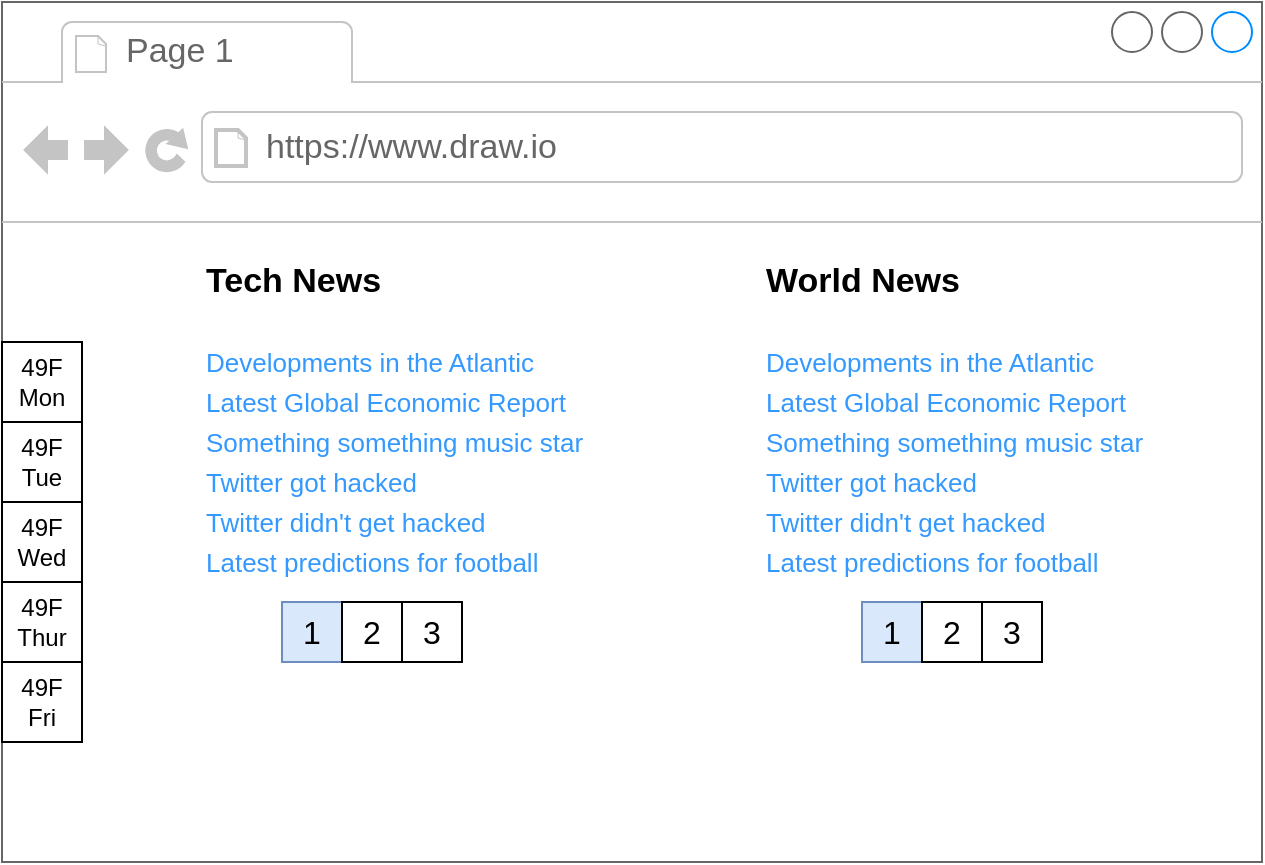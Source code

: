 <mxfile version="12.4.3" type="github" pages="8">
  <diagram id="g-8aUn-yCLQlOlD1rf04" name="01 - mockup">
    <mxGraphModel dx="995" dy="478" grid="1" gridSize="10" guides="1" tooltips="1" connect="1" arrows="1" fold="1" page="1" pageScale="1" pageWidth="1920" pageHeight="1200" math="0" shadow="0">
      <root>
        <mxCell id="0"/>
        <mxCell id="1" parent="0"/>
        <mxCell id="7k7S9Wrkfu1JMB76o6uD-1" value="" style="strokeWidth=1;shadow=0;dashed=0;align=center;html=1;shape=mxgraph.mockup.containers.browserWindow;rSize=0;strokeColor=#666666;strokeColor2=#008cff;strokeColor3=#c4c4c4;mainText=,;recursiveResize=0;" vertex="1" parent="1">
          <mxGeometry x="320" y="140" width="630" height="430" as="geometry"/>
        </mxCell>
        <mxCell id="7k7S9Wrkfu1JMB76o6uD-2" value="Page 1" style="strokeWidth=1;shadow=0;dashed=0;align=center;html=1;shape=mxgraph.mockup.containers.anchor;fontSize=17;fontColor=#666666;align=left;" vertex="1" parent="7k7S9Wrkfu1JMB76o6uD-1">
          <mxGeometry x="60" y="12" width="110" height="26" as="geometry"/>
        </mxCell>
        <mxCell id="7k7S9Wrkfu1JMB76o6uD-3" value="https://www.draw.io" style="strokeWidth=1;shadow=0;dashed=0;align=center;html=1;shape=mxgraph.mockup.containers.anchor;rSize=0;fontSize=17;fontColor=#666666;align=left;" vertex="1" parent="7k7S9Wrkfu1JMB76o6uD-1">
          <mxGeometry x="130" y="60" width="250" height="26" as="geometry"/>
        </mxCell>
        <mxCell id="7k7S9Wrkfu1JMB76o6uD-4" value="Tech News" style="text;html=1;strokeColor=none;fillColor=none;align=left;verticalAlign=middle;whiteSpace=wrap;rounded=0;fontStyle=1;fontSize=17;" vertex="1" parent="7k7S9Wrkfu1JMB76o6uD-1">
          <mxGeometry x="100" y="130" width="230" height="20" as="geometry"/>
        </mxCell>
        <mxCell id="7k7S9Wrkfu1JMB76o6uD-5" value="Developments in the Atlantic" style="text;html=1;strokeColor=none;fillColor=none;align=left;verticalAlign=middle;whiteSpace=wrap;rounded=0;fontSize=13;fontColor=#3399FF;" vertex="1" parent="7k7S9Wrkfu1JMB76o6uD-1">
          <mxGeometry x="100" y="170" width="200" height="20" as="geometry"/>
        </mxCell>
        <mxCell id="7k7S9Wrkfu1JMB76o6uD-6" value="Latest Global Economic Report" style="text;html=1;strokeColor=none;fillColor=none;align=left;verticalAlign=middle;whiteSpace=wrap;rounded=0;fontSize=13;fontColor=#3399FF;" vertex="1" parent="7k7S9Wrkfu1JMB76o6uD-1">
          <mxGeometry x="100" y="190" width="200" height="20" as="geometry"/>
        </mxCell>
        <mxCell id="7k7S9Wrkfu1JMB76o6uD-7" value="Something something music star" style="text;html=1;strokeColor=none;fillColor=none;align=left;verticalAlign=middle;whiteSpace=wrap;rounded=0;fontSize=13;fontColor=#3399FF;" vertex="1" parent="7k7S9Wrkfu1JMB76o6uD-1">
          <mxGeometry x="100" y="210" width="200" height="20" as="geometry"/>
        </mxCell>
        <mxCell id="7k7S9Wrkfu1JMB76o6uD-8" value="Twitter got hacked" style="text;html=1;strokeColor=none;fillColor=none;align=left;verticalAlign=middle;whiteSpace=wrap;rounded=0;fontSize=13;fontColor=#3399FF;" vertex="1" parent="7k7S9Wrkfu1JMB76o6uD-1">
          <mxGeometry x="100" y="230" width="200" height="20" as="geometry"/>
        </mxCell>
        <mxCell id="7k7S9Wrkfu1JMB76o6uD-9" value="Twitter didn&#39;t get hacked" style="text;html=1;strokeColor=none;fillColor=none;align=left;verticalAlign=middle;whiteSpace=wrap;rounded=0;fontSize=13;fontColor=#3399FF;" vertex="1" parent="7k7S9Wrkfu1JMB76o6uD-1">
          <mxGeometry x="100" y="250" width="200" height="20" as="geometry"/>
        </mxCell>
        <mxCell id="7k7S9Wrkfu1JMB76o6uD-10" value="Latest predictions for football" style="text;html=1;strokeColor=none;fillColor=none;align=left;verticalAlign=middle;whiteSpace=wrap;rounded=0;fontSize=13;fontColor=#3399FF;" vertex="1" parent="7k7S9Wrkfu1JMB76o6uD-1">
          <mxGeometry x="100" y="270" width="200" height="20" as="geometry"/>
        </mxCell>
        <mxCell id="ZcnqVWj34kaJ8Non3Mdq-1" value="World News" style="text;html=1;strokeColor=none;fillColor=none;align=left;verticalAlign=middle;whiteSpace=wrap;rounded=0;fontStyle=1;fontSize=17;" vertex="1" parent="7k7S9Wrkfu1JMB76o6uD-1">
          <mxGeometry x="380" y="130" width="230" height="20" as="geometry"/>
        </mxCell>
        <mxCell id="ZcnqVWj34kaJ8Non3Mdq-2" value="Developments in the Atlantic" style="text;html=1;strokeColor=none;fillColor=none;align=left;verticalAlign=middle;whiteSpace=wrap;rounded=0;fontSize=13;fontColor=#3399FF;" vertex="1" parent="7k7S9Wrkfu1JMB76o6uD-1">
          <mxGeometry x="380" y="170" width="200" height="20" as="geometry"/>
        </mxCell>
        <mxCell id="ZcnqVWj34kaJ8Non3Mdq-3" value="Latest Global Economic Report" style="text;html=1;strokeColor=none;fillColor=none;align=left;verticalAlign=middle;whiteSpace=wrap;rounded=0;fontSize=13;fontColor=#3399FF;" vertex="1" parent="7k7S9Wrkfu1JMB76o6uD-1">
          <mxGeometry x="380" y="190" width="200" height="20" as="geometry"/>
        </mxCell>
        <mxCell id="ZcnqVWj34kaJ8Non3Mdq-4" value="Something something music star" style="text;html=1;strokeColor=none;fillColor=none;align=left;verticalAlign=middle;whiteSpace=wrap;rounded=0;fontSize=13;fontColor=#3399FF;" vertex="1" parent="7k7S9Wrkfu1JMB76o6uD-1">
          <mxGeometry x="380" y="210" width="200" height="20" as="geometry"/>
        </mxCell>
        <mxCell id="ZcnqVWj34kaJ8Non3Mdq-5" value="Twitter got hacked" style="text;html=1;strokeColor=none;fillColor=none;align=left;verticalAlign=middle;whiteSpace=wrap;rounded=0;fontSize=13;fontColor=#3399FF;" vertex="1" parent="7k7S9Wrkfu1JMB76o6uD-1">
          <mxGeometry x="380" y="230" width="200" height="20" as="geometry"/>
        </mxCell>
        <mxCell id="ZcnqVWj34kaJ8Non3Mdq-6" value="Twitter didn&#39;t get hacked" style="text;html=1;strokeColor=none;fillColor=none;align=left;verticalAlign=middle;whiteSpace=wrap;rounded=0;fontSize=13;fontColor=#3399FF;" vertex="1" parent="7k7S9Wrkfu1JMB76o6uD-1">
          <mxGeometry x="380" y="250" width="200" height="20" as="geometry"/>
        </mxCell>
        <mxCell id="ZcnqVWj34kaJ8Non3Mdq-7" value="Latest predictions for football" style="text;html=1;strokeColor=none;fillColor=none;align=left;verticalAlign=middle;whiteSpace=wrap;rounded=0;fontSize=13;fontColor=#3399FF;" vertex="1" parent="7k7S9Wrkfu1JMB76o6uD-1">
          <mxGeometry x="380" y="270" width="200" height="20" as="geometry"/>
        </mxCell>
        <mxCell id="plgwIDLF2LK-LxARxo-t-1" value="1" style="rounded=0;whiteSpace=wrap;html=1;fontSize=16;align=center;fillColor=#dae8fc;strokeColor=#6c8ebf;" vertex="1" parent="7k7S9Wrkfu1JMB76o6uD-1">
          <mxGeometry x="140" y="300" width="30" height="30" as="geometry"/>
        </mxCell>
        <mxCell id="plgwIDLF2LK-LxARxo-t-2" value="2" style="rounded=0;whiteSpace=wrap;html=1;fontSize=16;fontColor=#000000;align=center;" vertex="1" parent="7k7S9Wrkfu1JMB76o6uD-1">
          <mxGeometry x="170" y="300" width="30" height="30" as="geometry"/>
        </mxCell>
        <mxCell id="plgwIDLF2LK-LxARxo-t-3" value="3" style="rounded=0;whiteSpace=wrap;html=1;fontSize=16;fontColor=#000000;align=center;" vertex="1" parent="7k7S9Wrkfu1JMB76o6uD-1">
          <mxGeometry x="200" y="300" width="30" height="30" as="geometry"/>
        </mxCell>
        <mxCell id="plgwIDLF2LK-LxARxo-t-4" value="1" style="rounded=0;whiteSpace=wrap;html=1;fontSize=16;align=center;fillColor=#dae8fc;strokeColor=#6c8ebf;" vertex="1" parent="7k7S9Wrkfu1JMB76o6uD-1">
          <mxGeometry x="430" y="300" width="30" height="30" as="geometry"/>
        </mxCell>
        <mxCell id="plgwIDLF2LK-LxARxo-t-5" value="2" style="rounded=0;whiteSpace=wrap;html=1;fontSize=16;fontColor=#000000;align=center;" vertex="1" parent="7k7S9Wrkfu1JMB76o6uD-1">
          <mxGeometry x="460" y="300" width="30" height="30" as="geometry"/>
        </mxCell>
        <mxCell id="plgwIDLF2LK-LxARxo-t-6" value="3" style="rounded=0;whiteSpace=wrap;html=1;fontSize=16;fontColor=#000000;align=center;" vertex="1" parent="7k7S9Wrkfu1JMB76o6uD-1">
          <mxGeometry x="490" y="300" width="30" height="30" as="geometry"/>
        </mxCell>
        <mxCell id="dqYbKzwm_03rguB1i4G_-1" value="49F&lt;br style=&quot;font-size: 12px;&quot;&gt;Mon" style="rounded=0;whiteSpace=wrap;html=1;fontSize=12;fontColor=#000000;align=center;" vertex="1" parent="7k7S9Wrkfu1JMB76o6uD-1">
          <mxGeometry y="170" width="40" height="40" as="geometry"/>
        </mxCell>
        <mxCell id="dqYbKzwm_03rguB1i4G_-2" value="49F&lt;br style=&quot;font-size: 12px;&quot;&gt;Tue" style="rounded=0;whiteSpace=wrap;html=1;fontSize=12;fontColor=#000000;align=center;" vertex="1" parent="7k7S9Wrkfu1JMB76o6uD-1">
          <mxGeometry y="210" width="40" height="40" as="geometry"/>
        </mxCell>
        <mxCell id="dqYbKzwm_03rguB1i4G_-3" value="49F&lt;br style=&quot;font-size: 12px;&quot;&gt;Wed" style="rounded=0;whiteSpace=wrap;html=1;fontSize=12;fontColor=#000000;align=center;" vertex="1" parent="7k7S9Wrkfu1JMB76o6uD-1">
          <mxGeometry y="250" width="40" height="40" as="geometry"/>
        </mxCell>
        <mxCell id="dqYbKzwm_03rguB1i4G_-4" value="49F&lt;br style=&quot;font-size: 12px;&quot;&gt;Thur" style="rounded=0;whiteSpace=wrap;html=1;fontSize=12;fontColor=#000000;align=center;" vertex="1" parent="7k7S9Wrkfu1JMB76o6uD-1">
          <mxGeometry y="290" width="40" height="40" as="geometry"/>
        </mxCell>
        <mxCell id="dqYbKzwm_03rguB1i4G_-5" value="49F&lt;br style=&quot;font-size: 12px;&quot;&gt;Fri" style="rounded=0;whiteSpace=wrap;html=1;fontSize=12;fontColor=#000000;align=center;" vertex="1" parent="7k7S9Wrkfu1JMB76o6uD-1">
          <mxGeometry y="330" width="40" height="40" as="geometry"/>
        </mxCell>
      </root>
    </mxGraphModel>
  </diagram>
  <diagram name="02 - souces" id="DbKbJx4aomJnNt5FVq7H">
    <mxGraphModel dx="995" dy="478" grid="1" gridSize="10" guides="1" tooltips="1" connect="1" arrows="1" fold="1" page="1" pageScale="1" pageWidth="1920" pageHeight="1200" math="0" shadow="0">
      <root>
        <mxCell id="F1kFH90dVr8UZjHQC_4X-0"/>
        <mxCell id="F1kFH90dVr8UZjHQC_4X-1" parent="F1kFH90dVr8UZjHQC_4X-0"/>
        <mxCell id="F1kFH90dVr8UZjHQC_4X-2" value="" style="strokeWidth=1;shadow=0;dashed=0;align=center;html=1;shape=mxgraph.mockup.containers.browserWindow;rSize=0;strokeColor=#666666;strokeColor2=#008cff;strokeColor3=#c4c4c4;mainText=,;recursiveResize=0;" vertex="1" parent="F1kFH90dVr8UZjHQC_4X-1">
          <mxGeometry x="320" y="140" width="620" height="490" as="geometry"/>
        </mxCell>
        <mxCell id="F1kFH90dVr8UZjHQC_4X-3" value="Page 1" style="strokeWidth=1;shadow=0;dashed=0;align=center;html=1;shape=mxgraph.mockup.containers.anchor;fontSize=17;fontColor=#666666;align=left;" vertex="1" parent="F1kFH90dVr8UZjHQC_4X-2">
          <mxGeometry x="60" y="12" width="110" height="26" as="geometry"/>
        </mxCell>
        <mxCell id="F1kFH90dVr8UZjHQC_4X-4" value="https://www.draw.io" style="strokeWidth=1;shadow=0;dashed=0;align=center;html=1;shape=mxgraph.mockup.containers.anchor;rSize=0;fontSize=17;fontColor=#666666;align=left;" vertex="1" parent="F1kFH90dVr8UZjHQC_4X-2">
          <mxGeometry x="130" y="60" width="250" height="26" as="geometry"/>
        </mxCell>
        <mxCell id="F1kFH90dVr8UZjHQC_4X-19" value="Successfully fetched 10 articles from News API!" style="rounded=0;whiteSpace=wrap;html=1;fontSize=13;align=center;fillColor=#d5e8d4;strokeColor=#82b366;" vertex="1" parent="F1kFH90dVr8UZjHQC_4X-2">
          <mxGeometry x="410" y="380" width="200" height="50" as="geometry"/>
        </mxCell>
        <mxCell id="F1kFH90dVr8UZjHQC_4X-20" value="Failed to fetch articles from Hacker News" style="rounded=0;whiteSpace=wrap;html=1;fontSize=13;align=center;fillColor=#f8cecc;strokeColor=#b85450;" vertex="1" parent="F1kFH90dVr8UZjHQC_4X-2">
          <mxGeometry x="410" y="434.67" width="200" height="50" as="geometry"/>
        </mxCell>
        <mxCell id="F1kFH90dVr8UZjHQC_4X-22" value="" style="verticalLabelPosition=bottom;verticalAlign=top;html=1;shadow=0;dashed=0;strokeWidth=1;shape=mxgraph.ios.iDeleteApp;fillColor=#cccccc;fillColor2=#000000;strokeColor=#ffffff;fontSize=16;fontColor=#000000;align=center;" vertex="1" parent="F1kFH90dVr8UZjHQC_4X-2">
          <mxGeometry x="590" y="440" width="15" height="15" as="geometry"/>
        </mxCell>
        <mxCell id="whZvrPYI4WGM9WZDTElz-20" value="" style="verticalLabelPosition=bottom;verticalAlign=top;html=1;shadow=0;dashed=0;strokeWidth=1;shape=mxgraph.ios.iDeleteApp;fillColor=#cccccc;fillColor2=#000000;strokeColor=#ffffff;fontSize=16;fontColor=#000000;align=center;" vertex="1" parent="F1kFH90dVr8UZjHQC_4X-2">
          <mxGeometry x="590" y="380" width="15" height="15" as="geometry"/>
        </mxCell>
        <mxCell id="whZvrPYI4WGM9WZDTElz-21" value="" style="shape=curlyBracket;whiteSpace=wrap;html=1;rounded=1;fontSize=13;fontColor=#000000;align=center;rotation=90;" vertex="1" parent="F1kFH90dVr8UZjHQC_4X-2">
          <mxGeometry x="170" y="60" width="40" height="180" as="geometry"/>
        </mxCell>
        <mxCell id="whZvrPYI4WGM9WZDTElz-0" value="Tech News" style="text;html=1;strokeColor=none;fillColor=none;align=left;verticalAlign=middle;whiteSpace=wrap;rounded=0;fontStyle=1;fontSize=17;" vertex="1" parent="F1kFH90dVr8UZjHQC_4X-2">
          <mxGeometry x="100" y="130" width="230" height="20" as="geometry"/>
        </mxCell>
        <mxCell id="whZvrPYI4WGM9WZDTElz-14" value="1" style="rounded=0;whiteSpace=wrap;html=1;fontSize=16;align=center;fillColor=#dae8fc;strokeColor=#6c8ebf;" vertex="1" parent="F1kFH90dVr8UZjHQC_4X-2">
          <mxGeometry x="140" y="300" width="30" height="30" as="geometry"/>
        </mxCell>
        <mxCell id="whZvrPYI4WGM9WZDTElz-15" value="2" style="rounded=0;whiteSpace=wrap;html=1;fontSize=16;fontColor=#000000;align=center;" vertex="1" parent="F1kFH90dVr8UZjHQC_4X-2">
          <mxGeometry x="170" y="300" width="30" height="30" as="geometry"/>
        </mxCell>
        <mxCell id="whZvrPYI4WGM9WZDTElz-16" value="3" style="rounded=0;whiteSpace=wrap;html=1;fontSize=16;fontColor=#000000;align=center;" vertex="1" parent="F1kFH90dVr8UZjHQC_4X-2">
          <mxGeometry x="200" y="300" width="30" height="30" as="geometry"/>
        </mxCell>
        <mxCell id="whZvrPYI4WGM9WZDTElz-1" value="Developments in the Atlantic" style="text;html=1;strokeColor=none;fillColor=none;align=left;verticalAlign=middle;whiteSpace=wrap;rounded=0;fontSize=13;fontColor=#3399FF;" vertex="1" parent="F1kFH90dVr8UZjHQC_4X-2">
          <mxGeometry x="100" y="170" width="420" height="20" as="geometry"/>
        </mxCell>
        <mxCell id="whZvrPYI4WGM9WZDTElz-2" value="Latest Global Economic Report" style="text;html=1;strokeColor=none;fillColor=none;align=left;verticalAlign=middle;whiteSpace=wrap;rounded=0;fontSize=13;fontColor=#3399FF;" vertex="1" parent="F1kFH90dVr8UZjHQC_4X-2">
          <mxGeometry x="100" y="190" width="420" height="20" as="geometry"/>
        </mxCell>
        <mxCell id="whZvrPYI4WGM9WZDTElz-3" value="Something something music star" style="text;html=1;strokeColor=none;fillColor=none;align=left;verticalAlign=middle;whiteSpace=wrap;rounded=0;fontSize=13;fontColor=#3399FF;" vertex="1" parent="F1kFH90dVr8UZjHQC_4X-2">
          <mxGeometry x="100" y="210" width="420" height="20" as="geometry"/>
        </mxCell>
        <mxCell id="whZvrPYI4WGM9WZDTElz-4" value="Twitter got hacked" style="text;html=1;strokeColor=none;fillColor=none;align=left;verticalAlign=middle;whiteSpace=wrap;rounded=0;fontSize=13;fontColor=#3399FF;" vertex="1" parent="F1kFH90dVr8UZjHQC_4X-2">
          <mxGeometry x="100" y="230" width="420" height="20" as="geometry"/>
        </mxCell>
        <mxCell id="whZvrPYI4WGM9WZDTElz-5" value="Twitter didn&#39;t get hacked" style="text;html=1;strokeColor=none;fillColor=none;align=left;verticalAlign=middle;whiteSpace=wrap;rounded=0;fontSize=13;fontColor=#3399FF;" vertex="1" parent="F1kFH90dVr8UZjHQC_4X-2">
          <mxGeometry x="100" y="250" width="420" height="20" as="geometry"/>
        </mxCell>
        <mxCell id="whZvrPYI4WGM9WZDTElz-6" value="Latest predictions for football" style="text;html=1;strokeColor=none;fillColor=none;align=left;verticalAlign=middle;whiteSpace=wrap;rounded=0;fontSize=13;fontColor=#3399FF;" vertex="1" parent="F1kFH90dVr8UZjHQC_4X-2">
          <mxGeometry x="100" y="270" width="420" height="20" as="geometry"/>
        </mxCell>
        <mxCell id="whZvrPYI4WGM9WZDTElz-22" style="edgeStyle=orthogonalEdgeStyle;rounded=0;orthogonalLoop=1;jettySize=auto;html=1;exitX=1;exitY=0.5;exitDx=0;exitDy=0;entryX=0.1;entryY=0.5;entryDx=0;entryDy=0;entryPerimeter=0;fontSize=13;fontColor=#000000;" edge="1" parent="F1kFH90dVr8UZjHQC_4X-1" source="F1kFH90dVr8UZjHQC_4X-14" target="whZvrPYI4WGM9WZDTElz-21">
          <mxGeometry relative="1" as="geometry"/>
        </mxCell>
        <mxCell id="F1kFH90dVr8UZjHQC_4X-14" value="Articles sourced from news.ycombinator.com" style="rounded=0;whiteSpace=wrap;html=1;fontSize=16;align=center;fillColor=#f5f5f5;strokeColor=#666666;fontColor=#333333;fontStyle=2" vertex="1" parent="F1kFH90dVr8UZjHQC_4X-1">
          <mxGeometry x="410" y="50" width="190" height="80" as="geometry"/>
        </mxCell>
        <mxCell id="whZvrPYI4WGM9WZDTElz-24" style="edgeStyle=orthogonalEdgeStyle;rounded=0;orthogonalLoop=1;jettySize=auto;html=1;exitX=0;exitY=0.5;exitDx=0;exitDy=0;entryX=0.1;entryY=0.5;entryDx=0;entryDy=0;entryPerimeter=0;fontSize=13;fontColor=#000000;" edge="1" parent="F1kFH90dVr8UZjHQC_4X-1" source="F1kFH90dVr8UZjHQC_4X-16" target="whZvrPYI4WGM9WZDTElz-23">
          <mxGeometry relative="1" as="geometry"/>
        </mxCell>
        <mxCell id="F1kFH90dVr8UZjHQC_4X-16" value="Articles sourced from newsapi.org" style="rounded=0;whiteSpace=wrap;html=1;fontSize=16;align=center;fillColor=#f5f5f5;strokeColor=#666666;fontColor=#333333;fontStyle=2" vertex="1" parent="F1kFH90dVr8UZjHQC_4X-1">
          <mxGeometry x="970" y="330" width="190" height="80" as="geometry"/>
        </mxCell>
        <mxCell id="F1kFH90dVr8UZjHQC_4X-24" style="edgeStyle=orthogonalEdgeStyle;rounded=0;orthogonalLoop=1;jettySize=auto;html=1;exitX=0;exitY=0.5;exitDx=0;exitDy=0;fontSize=16;fontColor=#000000;" edge="1" parent="F1kFH90dVr8UZjHQC_4X-1" source="F1kFH90dVr8UZjHQC_4X-23" target="F1kFH90dVr8UZjHQC_4X-19">
          <mxGeometry relative="1" as="geometry"/>
        </mxCell>
        <mxCell id="F1kFH90dVr8UZjHQC_4X-25" style="edgeStyle=orthogonalEdgeStyle;rounded=0;orthogonalLoop=1;jettySize=auto;html=1;exitX=0;exitY=0.5;exitDx=0;exitDy=0;entryX=1;entryY=0.5;entryDx=0;entryDy=0;fontSize=16;fontColor=#000000;" edge="1" parent="F1kFH90dVr8UZjHQC_4X-1" source="F1kFH90dVr8UZjHQC_4X-23" target="F1kFH90dVr8UZjHQC_4X-20">
          <mxGeometry relative="1" as="geometry"/>
        </mxCell>
        <mxCell id="F1kFH90dVr8UZjHQC_4X-23" value="Notifications that auto-dismiss after 5 seconds" style="rounded=0;whiteSpace=wrap;html=1;fontSize=16;align=center;fillColor=#f5f5f5;strokeColor=#666666;fontColor=#333333;fontStyle=2" vertex="1" parent="F1kFH90dVr8UZjHQC_4X-1">
          <mxGeometry x="990" y="530" width="190" height="80" as="geometry"/>
        </mxCell>
        <mxCell id="whZvrPYI4WGM9WZDTElz-7" value="World News" style="text;html=1;strokeColor=none;fillColor=none;align=left;verticalAlign=middle;whiteSpace=wrap;rounded=0;fontStyle=1;fontSize=17;" vertex="1" parent="F1kFH90dVr8UZjHQC_4X-1">
          <mxGeometry x="670" y="270" width="230" height="20" as="geometry"/>
        </mxCell>
        <mxCell id="whZvrPYI4WGM9WZDTElz-8" value="Developments in the Atlantic" style="text;html=1;strokeColor=none;fillColor=none;align=left;verticalAlign=middle;whiteSpace=wrap;rounded=0;fontSize=13;fontColor=#3399FF;" vertex="1" parent="F1kFH90dVr8UZjHQC_4X-1">
          <mxGeometry x="670" y="310" width="200" height="20" as="geometry"/>
        </mxCell>
        <mxCell id="whZvrPYI4WGM9WZDTElz-9" value="Latest Global Economic Report" style="text;html=1;strokeColor=none;fillColor=none;align=left;verticalAlign=middle;whiteSpace=wrap;rounded=0;fontSize=13;fontColor=#3399FF;" vertex="1" parent="F1kFH90dVr8UZjHQC_4X-1">
          <mxGeometry x="670" y="330" width="200" height="20" as="geometry"/>
        </mxCell>
        <mxCell id="whZvrPYI4WGM9WZDTElz-10" value="Something something music star" style="text;html=1;strokeColor=none;fillColor=none;align=left;verticalAlign=middle;whiteSpace=wrap;rounded=0;fontSize=13;fontColor=#3399FF;" vertex="1" parent="F1kFH90dVr8UZjHQC_4X-1">
          <mxGeometry x="670" y="350" width="200" height="20" as="geometry"/>
        </mxCell>
        <mxCell id="whZvrPYI4WGM9WZDTElz-11" value="Twitter got hacked" style="text;html=1;strokeColor=none;fillColor=none;align=left;verticalAlign=middle;whiteSpace=wrap;rounded=0;fontSize=13;fontColor=#3399FF;" vertex="1" parent="F1kFH90dVr8UZjHQC_4X-1">
          <mxGeometry x="670" y="370" width="200" height="20" as="geometry"/>
        </mxCell>
        <mxCell id="whZvrPYI4WGM9WZDTElz-12" value="Twitter didn&#39;t get hacked" style="text;html=1;strokeColor=none;fillColor=none;align=left;verticalAlign=middle;whiteSpace=wrap;rounded=0;fontSize=13;fontColor=#3399FF;" vertex="1" parent="F1kFH90dVr8UZjHQC_4X-1">
          <mxGeometry x="670" y="390" width="200" height="20" as="geometry"/>
        </mxCell>
        <mxCell id="whZvrPYI4WGM9WZDTElz-13" value="Latest predictions for football" style="text;html=1;strokeColor=none;fillColor=none;align=left;verticalAlign=middle;whiteSpace=wrap;rounded=0;fontSize=13;fontColor=#3399FF;" vertex="1" parent="F1kFH90dVr8UZjHQC_4X-1">
          <mxGeometry x="670" y="410" width="200" height="20" as="geometry"/>
        </mxCell>
        <mxCell id="whZvrPYI4WGM9WZDTElz-17" value="1" style="rounded=0;whiteSpace=wrap;html=1;fontSize=16;align=center;fillColor=#dae8fc;strokeColor=#6c8ebf;" vertex="1" parent="F1kFH90dVr8UZjHQC_4X-1">
          <mxGeometry x="720" y="440" width="30" height="30" as="geometry"/>
        </mxCell>
        <mxCell id="whZvrPYI4WGM9WZDTElz-18" value="2" style="rounded=0;whiteSpace=wrap;html=1;fontSize=16;fontColor=#000000;align=center;" vertex="1" parent="F1kFH90dVr8UZjHQC_4X-1">
          <mxGeometry x="750" y="440" width="30" height="30" as="geometry"/>
        </mxCell>
        <mxCell id="whZvrPYI4WGM9WZDTElz-19" value="3" style="rounded=0;whiteSpace=wrap;html=1;fontSize=16;fontColor=#000000;align=center;" vertex="1" parent="F1kFH90dVr8UZjHQC_4X-1">
          <mxGeometry x="780" y="440" width="30" height="30" as="geometry"/>
        </mxCell>
        <mxCell id="whZvrPYI4WGM9WZDTElz-23" value="" style="shape=curlyBracket;whiteSpace=wrap;html=1;rounded=1;fontSize=13;fontColor=#000000;align=center;rotation=-180;" vertex="1" parent="F1kFH90dVr8UZjHQC_4X-1">
          <mxGeometry x="870" y="310" width="30" height="120" as="geometry"/>
        </mxCell>
        <mxCell id="vmPE_e1PjuuKMBDEx-57-0" value="49F&lt;br style=&quot;font-size: 12px;&quot;&gt;Mon" style="rounded=0;whiteSpace=wrap;html=1;fontSize=12;fontColor=#000000;align=center;" vertex="1" parent="F1kFH90dVr8UZjHQC_4X-1">
          <mxGeometry x="320" y="310" width="40" height="40" as="geometry"/>
        </mxCell>
        <mxCell id="vmPE_e1PjuuKMBDEx-57-1" value="49F&lt;br style=&quot;font-size: 12px;&quot;&gt;Tue" style="rounded=0;whiteSpace=wrap;html=1;fontSize=12;fontColor=#000000;align=center;" vertex="1" parent="F1kFH90dVr8UZjHQC_4X-1">
          <mxGeometry x="320" y="350" width="40" height="40" as="geometry"/>
        </mxCell>
        <mxCell id="vmPE_e1PjuuKMBDEx-57-2" value="49F&lt;br style=&quot;font-size: 12px;&quot;&gt;Wed" style="rounded=0;whiteSpace=wrap;html=1;fontSize=12;fontColor=#000000;align=center;" vertex="1" parent="F1kFH90dVr8UZjHQC_4X-1">
          <mxGeometry x="320" y="390" width="40" height="40" as="geometry"/>
        </mxCell>
        <mxCell id="vmPE_e1PjuuKMBDEx-57-3" value="49F&lt;br style=&quot;font-size: 12px;&quot;&gt;Thur" style="rounded=0;whiteSpace=wrap;html=1;fontSize=12;fontColor=#000000;align=center;" vertex="1" parent="F1kFH90dVr8UZjHQC_4X-1">
          <mxGeometry x="320" y="430" width="40" height="40" as="geometry"/>
        </mxCell>
        <mxCell id="vmPE_e1PjuuKMBDEx-57-4" value="49F&lt;br style=&quot;font-size: 12px;&quot;&gt;Fri" style="rounded=0;whiteSpace=wrap;html=1;fontSize=12;fontColor=#000000;align=center;" vertex="1" parent="F1kFH90dVr8UZjHQC_4X-1">
          <mxGeometry x="320" y="470" width="40" height="40" as="geometry"/>
        </mxCell>
        <mxCell id="vmPE_e1PjuuKMBDEx-57-5" value="" style="shape=curlyBracket;whiteSpace=wrap;html=1;rounded=1;fontSize=13;fontColor=#000000;align=center;rotation=0;" vertex="1" parent="F1kFH90dVr8UZjHQC_4X-1">
          <mxGeometry x="280" y="310" width="30" height="200" as="geometry"/>
        </mxCell>
        <mxCell id="vmPE_e1PjuuKMBDEx-57-7" style="edgeStyle=orthogonalEdgeStyle;rounded=0;orthogonalLoop=1;jettySize=auto;html=1;exitX=1;exitY=0.5;exitDx=0;exitDy=0;entryX=0.1;entryY=0.5;entryDx=0;entryDy=0;entryPerimeter=0;fontSize=12;fontColor=#000000;" edge="1" parent="F1kFH90dVr8UZjHQC_4X-1" source="vmPE_e1PjuuKMBDEx-57-6" target="vmPE_e1PjuuKMBDEx-57-5">
          <mxGeometry relative="1" as="geometry"/>
        </mxCell>
        <mxCell id="vmPE_e1PjuuKMBDEx-57-6" value="5 day forecast of weather, based on the user&#39;s physical location" style="rounded=0;whiteSpace=wrap;html=1;fontSize=16;align=center;fillColor=#f5f5f5;strokeColor=#666666;fontColor=#333333;fontStyle=2" vertex="1" parent="F1kFH90dVr8UZjHQC_4X-1">
          <mxGeometry x="60" y="370" width="190" height="80" as="geometry"/>
        </mxCell>
      </root>
    </mxGraphModel>
  </diagram>
  <diagram id="b3hTejPsAf5sX11WIBNo" name="03 - modules">
    <mxGraphModel dx="747" dy="359" grid="1" gridSize="10" guides="1" tooltips="1" connect="1" arrows="1" fold="1" page="1" pageScale="1" pageWidth="1920" pageHeight="1200" math="0" shadow="0">
      <root>
        <mxCell id="3SoM6HA_jyPIw3LqU1Tw-0"/>
        <mxCell id="3SoM6HA_jyPIw3LqU1Tw-1" parent="3SoM6HA_jyPIw3LqU1Tw-0"/>
        <mxCell id="3SoM6HA_jyPIw3LqU1Tw-2" value="Tech News" style="rounded=0;whiteSpace=wrap;html=1;fontSize=18;align=center;fillColor=#dae8fc;strokeColor=#6c8ebf;" vertex="1" parent="3SoM6HA_jyPIw3LqU1Tw-1">
          <mxGeometry x="450" y="300" width="170" height="50" as="geometry"/>
        </mxCell>
        <mxCell id="WZpHvqNM9GYi3sBNEaxF-0" value="Notifications" style="rounded=0;whiteSpace=wrap;html=1;fontSize=18;align=center;fillColor=#dae8fc;strokeColor=#6c8ebf;" vertex="1" parent="3SoM6HA_jyPIw3LqU1Tw-1">
          <mxGeometry x="630" y="300" width="170" height="50" as="geometry"/>
        </mxCell>
        <mxCell id="WZpHvqNM9GYi3sBNEaxF-1" value="Weather" style="rounded=0;whiteSpace=wrap;html=1;fontSize=18;align=center;fillColor=#dae8fc;strokeColor=#6c8ebf;" vertex="1" parent="3SoM6HA_jyPIw3LqU1Tw-1">
          <mxGeometry x="630" y="360" width="170" height="50" as="geometry"/>
        </mxCell>
        <mxCell id="WZpHvqNM9GYi3sBNEaxF-2" value="World News" style="rounded=0;whiteSpace=wrap;html=1;fontSize=18;align=center;fillColor=#dae8fc;strokeColor=#6c8ebf;" vertex="1" parent="3SoM6HA_jyPIw3LqU1Tw-1">
          <mxGeometry x="450" y="360" width="170" height="50" as="geometry"/>
        </mxCell>
        <mxCell id="SFQH_lSibxfokDE7pJIL-0" value="Major App Features" style="text;html=1;strokeColor=none;fillColor=none;align=center;verticalAlign=middle;whiteSpace=wrap;rounded=0;fontSize=18;fontColor=#000000;fontStyle=1" vertex="1" parent="3SoM6HA_jyPIw3LqU1Tw-1">
          <mxGeometry x="563" y="260" width="120" height="20" as="geometry"/>
        </mxCell>
      </root>
    </mxGraphModel>
  </diagram>
  <diagram id="wlAYZMSNxMvzLOQUT90D" name="04 - modules">
    <mxGraphModel dx="747" dy="359" grid="1" gridSize="10" guides="1" tooltips="1" connect="1" arrows="1" fold="1" page="1" pageScale="1" pageWidth="1920" pageHeight="1200" math="0" shadow="0">
      <root>
        <mxCell id="yvNez5VvWC91W-0IzM8K-0"/>
        <mxCell id="yvNez5VvWC91W-0IzM8K-1" parent="yvNez5VvWC91W-0IzM8K-0"/>
        <mxCell id="yvNez5VvWC91W-0IzM8K-2" value="Modules" style="text;html=1;strokeColor=none;fillColor=none;align=center;verticalAlign=middle;whiteSpace=wrap;rounded=0;fontSize=27;fontColor=#000000;fontStyle=1" vertex="1" parent="yvNez5VvWC91W-0IzM8K-1">
          <mxGeometry x="427.5" y="230" width="500" height="20" as="geometry"/>
        </mxCell>
        <mxCell id="yvNez5VvWC91W-0IzM8K-3" value="Organizes code in a project" style="rounded=0;whiteSpace=wrap;html=1;fontSize=14;fontColor=#000000;align=center;" vertex="1" parent="yvNez5VvWC91W-0IzM8K-1">
          <mxGeometry x="427.5" y="264" width="500" height="40" as="geometry"/>
        </mxCell>
        <mxCell id="yvNez5VvWC91W-0IzM8K-7" value="Combining modules + services is a bit awkward.&amp;nbsp; Major change was introduced in Angular v6." style="rounded=0;whiteSpace=wrap;html=1;fontSize=14;fontColor=#000000;align=center;" vertex="1" parent="yvNez5VvWC91W-0IzM8K-1">
          <mxGeometry x="427.5" y="400" width="500" height="40" as="geometry"/>
        </mxCell>
        <mxCell id="yvNez5VvWC91W-0IzM8K-8" value="Forces you to organize your code" style="rounded=0;whiteSpace=wrap;html=1;fontSize=14;fontColor=#000000;align=center;" vertex="1" parent="yvNez5VvWC91W-0IzM8K-1">
          <mxGeometry x="427.5" y="445" width="500" height="40" as="geometry"/>
        </mxCell>
        <mxCell id="yvNez5VvWC91W-0IzM8K-9" value="Can have a huge impact on how quickly your app starts up" style="rounded=0;whiteSpace=wrap;html=1;fontSize=14;fontColor=#000000;align=center;" vertex="1" parent="yvNez5VvWC91W-0IzM8K-1">
          <mxGeometry x="427.5" y="490" width="500" height="40" as="geometry"/>
        </mxCell>
        <mxCell id="GIczURscTnpITPPiAAUS-0" value="Contains a set of components, services, pipes, and directives" style="rounded=0;whiteSpace=wrap;html=1;fontSize=14;fontColor=#000000;align=center;" vertex="1" parent="yvNez5VvWC91W-0IzM8K-1">
          <mxGeometry x="427.5" y="309" width="500" height="40" as="geometry"/>
        </mxCell>
        <mxCell id="lAo7j_EECdqk6Gkgg8ix-0" value="Some modules are built into Angular, others we create on our own" style="rounded=0;whiteSpace=wrap;html=1;fontSize=14;fontColor=#000000;align=center;" vertex="1" parent="yvNez5VvWC91W-0IzM8K-1">
          <mxGeometry x="427.5" y="354" width="500" height="40" as="geometry"/>
        </mxCell>
      </root>
    </mxGraphModel>
  </diagram>
  <diagram id="NePHELgjTmDIw3OwcOcL" name="05 - modules">
    <mxGraphModel dx="747" dy="359" grid="1" gridSize="10" guides="1" tooltips="1" connect="1" arrows="1" fold="1" page="1" pageScale="1" pageWidth="1920" pageHeight="1200" math="0" shadow="0">
      <root>
        <mxCell id="cV5af1RW3ih_n-gjFhCA-0"/>
        <mxCell id="cV5af1RW3ih_n-gjFhCA-1" parent="cV5af1RW3ih_n-gjFhCA-0"/>
        <mxCell id="38YTR_zMsuHVqLdiMxAo-5" value="" style="rounded=0;whiteSpace=wrap;html=1;fontSize=18;align=center;fillColor=#dae8fc;strokeColor=#6c8ebf;" vertex="1" parent="cV5af1RW3ih_n-gjFhCA-1">
          <mxGeometry x="315" y="180" width="70" height="220" as="geometry"/>
        </mxCell>
        <mxCell id="cV5af1RW3ih_n-gjFhCA-2" value="This is a single feature of our app, so we should probably generate a module to contain all the code for it" style="rounded=0;whiteSpace=wrap;html=1;fontSize=12;fontColor=#000000;align=center;" vertex="1" parent="cV5af1RW3ih_n-gjFhCA-1">
          <mxGeometry x="450" y="210" width="340" height="40" as="geometry"/>
        </mxCell>
        <mxCell id="38YTR_zMsuHVqLdiMxAo-0" value="49F&lt;br style=&quot;font-size: 12px;&quot;&gt;Mon" style="rounded=0;whiteSpace=wrap;html=1;fontSize=12;fontColor=#000000;align=center;" vertex="1" parent="cV5af1RW3ih_n-gjFhCA-1">
          <mxGeometry x="330" y="190" width="40" height="40" as="geometry"/>
        </mxCell>
        <mxCell id="38YTR_zMsuHVqLdiMxAo-1" value="49F&lt;br style=&quot;font-size: 12px;&quot;&gt;Tue" style="rounded=0;whiteSpace=wrap;html=1;fontSize=12;fontColor=#000000;align=center;" vertex="1" parent="cV5af1RW3ih_n-gjFhCA-1">
          <mxGeometry x="330" y="230" width="40" height="40" as="geometry"/>
        </mxCell>
        <mxCell id="38YTR_zMsuHVqLdiMxAo-2" value="49F&lt;br style=&quot;font-size: 12px;&quot;&gt;Wed" style="rounded=0;whiteSpace=wrap;html=1;fontSize=12;fontColor=#000000;align=center;" vertex="1" parent="cV5af1RW3ih_n-gjFhCA-1">
          <mxGeometry x="330" y="270" width="40" height="40" as="geometry"/>
        </mxCell>
        <mxCell id="38YTR_zMsuHVqLdiMxAo-3" value="49F&lt;br style=&quot;font-size: 12px;&quot;&gt;Thur" style="rounded=0;whiteSpace=wrap;html=1;fontSize=12;fontColor=#000000;align=center;" vertex="1" parent="cV5af1RW3ih_n-gjFhCA-1">
          <mxGeometry x="330" y="310" width="40" height="40" as="geometry"/>
        </mxCell>
        <mxCell id="38YTR_zMsuHVqLdiMxAo-4" value="49F&lt;br style=&quot;font-size: 12px;&quot;&gt;Fri" style="rounded=0;whiteSpace=wrap;html=1;fontSize=12;fontColor=#000000;align=center;" vertex="1" parent="cV5af1RW3ih_n-gjFhCA-1">
          <mxGeometry x="330" y="350" width="40" height="40" as="geometry"/>
        </mxCell>
        <mxCell id="38YTR_zMsuHVqLdiMxAo-6" value="The &#39;Weather&#39; Feature" style="text;html=1;strokeColor=none;fillColor=none;align=center;verticalAlign=middle;whiteSpace=wrap;rounded=0;fontSize=18;fontColor=#000000;fontStyle=1" vertex="1" parent="cV5af1RW3ih_n-gjFhCA-1">
          <mxGeometry x="505" y="180" width="230" height="20" as="geometry"/>
        </mxCell>
        <mxCell id="38YTR_zMsuHVqLdiMxAo-7" value="Probably need one component called &#39;forecast&#39; or &#39;weather-list&#39; or something to display to use" style="rounded=0;whiteSpace=wrap;html=1;fontSize=12;fontColor=#000000;align=center;" vertex="1" parent="cV5af1RW3ih_n-gjFhCA-1">
          <mxGeometry x="450" y="260" width="340" height="40" as="geometry"/>
        </mxCell>
        <mxCell id="38YTR_zMsuHVqLdiMxAo-8" value="Need to reach out the an API to fetch weather data, so probably need a service" style="rounded=0;whiteSpace=wrap;html=1;fontSize=12;fontColor=#000000;align=center;" vertex="1" parent="cV5af1RW3ih_n-gjFhCA-1">
          <mxGeometry x="450" y="310" width="340" height="40" as="geometry"/>
        </mxCell>
      </root>
    </mxGraphModel>
  </diagram>
  <diagram id="oPp3RSaaAJngrGZt9tWr" name="06 - module">
    <mxGraphModel dx="747" dy="359" grid="1" gridSize="10" guides="1" tooltips="1" connect="1" arrows="1" fold="1" page="1" pageScale="1" pageWidth="1920" pageHeight="1200" math="0" shadow="0">
      <root>
        <mxCell id="y1Wj1AHJQfw8DBTjeAAx-0"/>
        <mxCell id="y1Wj1AHJQfw8DBTjeAAx-1" parent="y1Wj1AHJQfw8DBTjeAAx-0"/>
        <mxCell id="y1Wj1AHJQfw8DBTjeAAx-2" value="Module" style="rounded=0;whiteSpace=wrap;html=1;fontSize=20;align=center;fillColor=#dae8fc;strokeColor=#6c8ebf;" vertex="1" parent="y1Wj1AHJQfw8DBTjeAAx-1">
          <mxGeometry x="340" y="210" width="100" height="300" as="geometry"/>
        </mxCell>
        <mxCell id="y1Wj1AHJQfw8DBTjeAAx-9" style="edgeStyle=orthogonalEdgeStyle;rounded=0;orthogonalLoop=1;jettySize=auto;html=1;exitX=1;exitY=0.5;exitDx=0;exitDy=0;fontSize=13;fontColor=#000000;" edge="1" parent="y1Wj1AHJQfw8DBTjeAAx-1" source="y1Wj1AHJQfw8DBTjeAAx-3" target="y1Wj1AHJQfw8DBTjeAAx-8">
          <mxGeometry relative="1" as="geometry"/>
        </mxCell>
        <mxCell id="y1Wj1AHJQfw8DBTjeAAx-3" value="declarations" style="rounded=0;whiteSpace=wrap;html=1;fontSize=20;fontColor=#000000;align=center;" vertex="1" parent="y1Wj1AHJQfw8DBTjeAAx-1">
          <mxGeometry x="440" y="210" width="150" height="60" as="geometry"/>
        </mxCell>
        <mxCell id="y1Wj1AHJQfw8DBTjeAAx-4" value="imports" style="rounded=0;whiteSpace=wrap;html=1;fontSize=20;fontColor=#000000;align=center;" vertex="1" parent="y1Wj1AHJQfw8DBTjeAAx-1">
          <mxGeometry x="440" y="270" width="150" height="60" as="geometry"/>
        </mxCell>
        <mxCell id="y1Wj1AHJQfw8DBTjeAAx-5" value="exports" style="rounded=0;whiteSpace=wrap;html=1;fontSize=20;fontColor=#000000;align=center;" vertex="1" parent="y1Wj1AHJQfw8DBTjeAAx-1">
          <mxGeometry x="440" y="330" width="150" height="60" as="geometry"/>
        </mxCell>
        <mxCell id="y1Wj1AHJQfw8DBTjeAAx-6" value="providers" style="rounded=0;whiteSpace=wrap;html=1;fontSize=20;fontColor=#000000;align=center;" vertex="1" parent="y1Wj1AHJQfw8DBTjeAAx-1">
          <mxGeometry x="440" y="390" width="150" height="60" as="geometry"/>
        </mxCell>
        <mxCell id="y1Wj1AHJQfw8DBTjeAAx-7" value="bootstrap" style="rounded=0;whiteSpace=wrap;html=1;fontSize=20;fontColor=#000000;align=center;" vertex="1" parent="y1Wj1AHJQfw8DBTjeAAx-1">
          <mxGeometry x="440" y="450" width="150" height="60" as="geometry"/>
        </mxCell>
        <mxCell id="y1Wj1AHJQfw8DBTjeAAx-8" value="List of components, directives, and pipes (no services!) that are created by this module" style="rounded=0;whiteSpace=wrap;html=1;fontSize=13;fontColor=#000000;align=center;" vertex="1" parent="y1Wj1AHJQfw8DBTjeAAx-1">
          <mxGeometry x="620" y="220" width="340" height="40" as="geometry"/>
        </mxCell>
        <mxCell id="y1Wj1AHJQfw8DBTjeAAx-10" style="edgeStyle=orthogonalEdgeStyle;rounded=0;orthogonalLoop=1;jettySize=auto;html=1;exitX=1;exitY=0.5;exitDx=0;exitDy=0;fontSize=13;fontColor=#000000;" edge="1" parent="y1Wj1AHJQfw8DBTjeAAx-1" target="y1Wj1AHJQfw8DBTjeAAx-11">
          <mxGeometry relative="1" as="geometry">
            <mxPoint x="590" y="300" as="sourcePoint"/>
          </mxGeometry>
        </mxCell>
        <mxCell id="y1Wj1AHJQfw8DBTjeAAx-11" value="List of other modules that this module needs to work correctly" style="rounded=0;whiteSpace=wrap;html=1;fontSize=13;fontColor=#000000;align=center;" vertex="1" parent="y1Wj1AHJQfw8DBTjeAAx-1">
          <mxGeometry x="620" y="280" width="340" height="40" as="geometry"/>
        </mxCell>
        <mxCell id="y1Wj1AHJQfw8DBTjeAAx-12" style="edgeStyle=orthogonalEdgeStyle;rounded=0;orthogonalLoop=1;jettySize=auto;html=1;exitX=1;exitY=0.5;exitDx=0;exitDy=0;fontSize=13;fontColor=#000000;" edge="1" parent="y1Wj1AHJQfw8DBTjeAAx-1" target="y1Wj1AHJQfw8DBTjeAAx-13">
          <mxGeometry relative="1" as="geometry">
            <mxPoint x="590" y="360" as="sourcePoint"/>
          </mxGeometry>
        </mxCell>
        <mxCell id="y1Wj1AHJQfw8DBTjeAAx-13" value="List of components, directives, and pipes (no services!) that this module wants to make available to others" style="rounded=0;whiteSpace=wrap;html=1;fontSize=13;fontColor=#000000;align=center;" vertex="1" parent="y1Wj1AHJQfw8DBTjeAAx-1">
          <mxGeometry x="620" y="340" width="340" height="40" as="geometry"/>
        </mxCell>
        <mxCell id="y1Wj1AHJQfw8DBTjeAAx-14" style="edgeStyle=orthogonalEdgeStyle;rounded=0;orthogonalLoop=1;jettySize=auto;html=1;exitX=1;exitY=0.5;exitDx=0;exitDy=0;fontSize=13;fontColor=#000000;" edge="1" parent="y1Wj1AHJQfw8DBTjeAAx-1" target="y1Wj1AHJQfw8DBTjeAAx-15">
          <mxGeometry relative="1" as="geometry">
            <mxPoint x="590" y="420" as="sourcePoint"/>
          </mxGeometry>
        </mxCell>
        <mxCell id="y1Wj1AHJQfw8DBTjeAAx-15" value="Pre-angular v6 way of wiring up services" style="rounded=0;whiteSpace=wrap;html=1;fontSize=13;fontColor=#000000;align=center;" vertex="1" parent="y1Wj1AHJQfw8DBTjeAAx-1">
          <mxGeometry x="620" y="400" width="340" height="40" as="geometry"/>
        </mxCell>
        <mxCell id="y1Wj1AHJQfw8DBTjeAAx-16" style="edgeStyle=orthogonalEdgeStyle;rounded=0;orthogonalLoop=1;jettySize=auto;html=1;exitX=1;exitY=0.5;exitDx=0;exitDy=0;fontSize=13;fontColor=#000000;" edge="1" parent="y1Wj1AHJQfw8DBTjeAAx-1" target="y1Wj1AHJQfw8DBTjeAAx-17">
          <mxGeometry relative="1" as="geometry">
            <mxPoint x="590" y="480" as="sourcePoint"/>
          </mxGeometry>
        </mxCell>
        <mxCell id="y1Wj1AHJQfw8DBTjeAAx-17" value="Only present in the &#39;App&#39; module.&amp;nbsp; Designates the first component to be created when app starts up" style="rounded=0;whiteSpace=wrap;html=1;fontSize=13;fontColor=#000000;align=center;" vertex="1" parent="y1Wj1AHJQfw8DBTjeAAx-1">
          <mxGeometry x="620" y="460" width="340" height="40" as="geometry"/>
        </mxCell>
      </root>
    </mxGraphModel>
  </diagram>
  <diagram id="ts7rCatbMDabcBSg71KX" name="07 - weather">
    <mxGraphModel dx="747" dy="359" grid="1" gridSize="10" guides="1" tooltips="1" connect="1" arrows="1" fold="1" page="1" pageScale="1" pageWidth="1920" pageHeight="1200" math="0" shadow="0">
      <root>
        <mxCell id="-0tLmjFovVv1OZcaFcBP-0"/>
        <mxCell id="-0tLmjFovVv1OZcaFcBP-1" parent="-0tLmjFovVv1OZcaFcBP-0"/>
        <mxCell id="-0tLmjFovVv1OZcaFcBP-2" value="openweathermap.org" style="rounded=0;whiteSpace=wrap;html=1;fontSize=25;align=center;fillColor=#dae8fc;strokeColor=#6c8ebf;fontStyle=1" vertex="1" parent="-0tLmjFovVv1OZcaFcBP-1">
          <mxGeometry x="500" y="270" width="350" height="90" as="geometry"/>
        </mxCell>
      </root>
    </mxGraphModel>
  </diagram>
  <diagram id="GeAdAU4uI79BnhkX6NES" name="08 - method">
    <mxGraphModel dx="747" dy="359" grid="1" gridSize="10" guides="1" tooltips="1" connect="1" arrows="1" fold="1" page="1" pageScale="1" pageWidth="1920" pageHeight="1200" math="0" shadow="0">
      <root>
        <mxCell id="4pYhQTcvPVw--77Q3iF8-0"/>
        <mxCell id="4pYhQTcvPVw--77Q3iF8-1" parent="4pYhQTcvPVw--77Q3iF8-0"/>
        <mxCell id="4pYhQTcvPVw--77Q3iF8-6" style="edgeStyle=orthogonalEdgeStyle;rounded=0;orthogonalLoop=1;jettySize=auto;html=1;exitX=0.5;exitY=1;exitDx=0;exitDy=0;fontSize=16;fontColor=#000000;" edge="1" parent="4pYhQTcvPVw--77Q3iF8-1" source="4pYhQTcvPVw--77Q3iF8-3">
          <mxGeometry relative="1" as="geometry">
            <mxPoint x="705" y="300" as="targetPoint"/>
          </mxGeometry>
        </mxCell>
        <mxCell id="4pYhQTcvPVw--77Q3iF8-3" value="" style="rounded=0;whiteSpace=wrap;html=1;fontSize=25;align=center;fillColor=#d5e8d4;strokeColor=#82b366;" vertex="1" parent="4pYhQTcvPVw--77Q3iF8-1">
          <mxGeometry x="570" y="210" width="270" height="70" as="geometry"/>
        </mxCell>
        <mxCell id="4pYhQTcvPVw--77Q3iF8-4" value="Observable" style="text;html=1;strokeColor=none;fillColor=none;align=center;verticalAlign=middle;whiteSpace=wrap;rounded=0;fontSize=25;fontColor=#000000;fontStyle=1" vertex="1" parent="4pYhQTcvPVw--77Q3iF8-1">
          <mxGeometry x="685" y="217" width="40" height="20" as="geometry"/>
        </mxCell>
        <mxCell id="4pYhQTcvPVw--77Q3iF8-5" value="{ latitude: 0, longitude: 0 }" style="text;html=1;strokeColor=none;fillColor=none;align=center;verticalAlign=middle;whiteSpace=wrap;rounded=0;fontSize=16;fontColor=#000000;" vertex="1" parent="4pYhQTcvPVw--77Q3iF8-1">
          <mxGeometry x="582.5" y="250" width="245" height="20" as="geometry"/>
        </mxCell>
        <mxCell id="4pYhQTcvPVw--77Q3iF8-9" style="edgeStyle=orthogonalEdgeStyle;rounded=0;orthogonalLoop=1;jettySize=auto;html=1;exitX=0.5;exitY=1;exitDx=0;exitDy=0;fontSize=16;fontColor=#000000;" edge="1" parent="4pYhQTcvPVw--77Q3iF8-1" source="4pYhQTcvPVw--77Q3iF8-7" target="4pYhQTcvPVw--77Q3iF8-8">
          <mxGeometry relative="1" as="geometry"/>
        </mxCell>
        <mxCell id="4pYhQTcvPVw--77Q3iF8-7" value="" style="rounded=0;whiteSpace=wrap;html=1;fontSize=16;align=center;fillColor=#dae8fc;strokeColor=#6c8ebf;" vertex="1" parent="4pYhQTcvPVw--77Q3iF8-1">
          <mxGeometry x="570" y="300" width="270" height="200" as="geometry"/>
        </mxCell>
        <mxCell id="4pYhQTcvPVw--77Q3iF8-8" value="Forecast Component" style="rounded=0;whiteSpace=wrap;html=1;fontSize=16;fontColor=#000000;align=center;" vertex="1" parent="4pYhQTcvPVw--77Q3iF8-1">
          <mxGeometry x="570" y="540" width="270" height="40" as="geometry"/>
        </mxCell>
        <mxCell id="4pYhQTcvPVw--77Q3iF8-10" value="Series of operators to take the latitude/longitude and transform it into a forecast" style="rounded=0;whiteSpace=wrap;html=1;fontSize=16;fontColor=#000000;align=center;" vertex="1" parent="4pYhQTcvPVw--77Q3iF8-1">
          <mxGeometry x="582.5" y="370" width="247" height="60" as="geometry"/>
        </mxCell>
      </root>
    </mxGraphModel>
  </diagram>
</mxfile>
